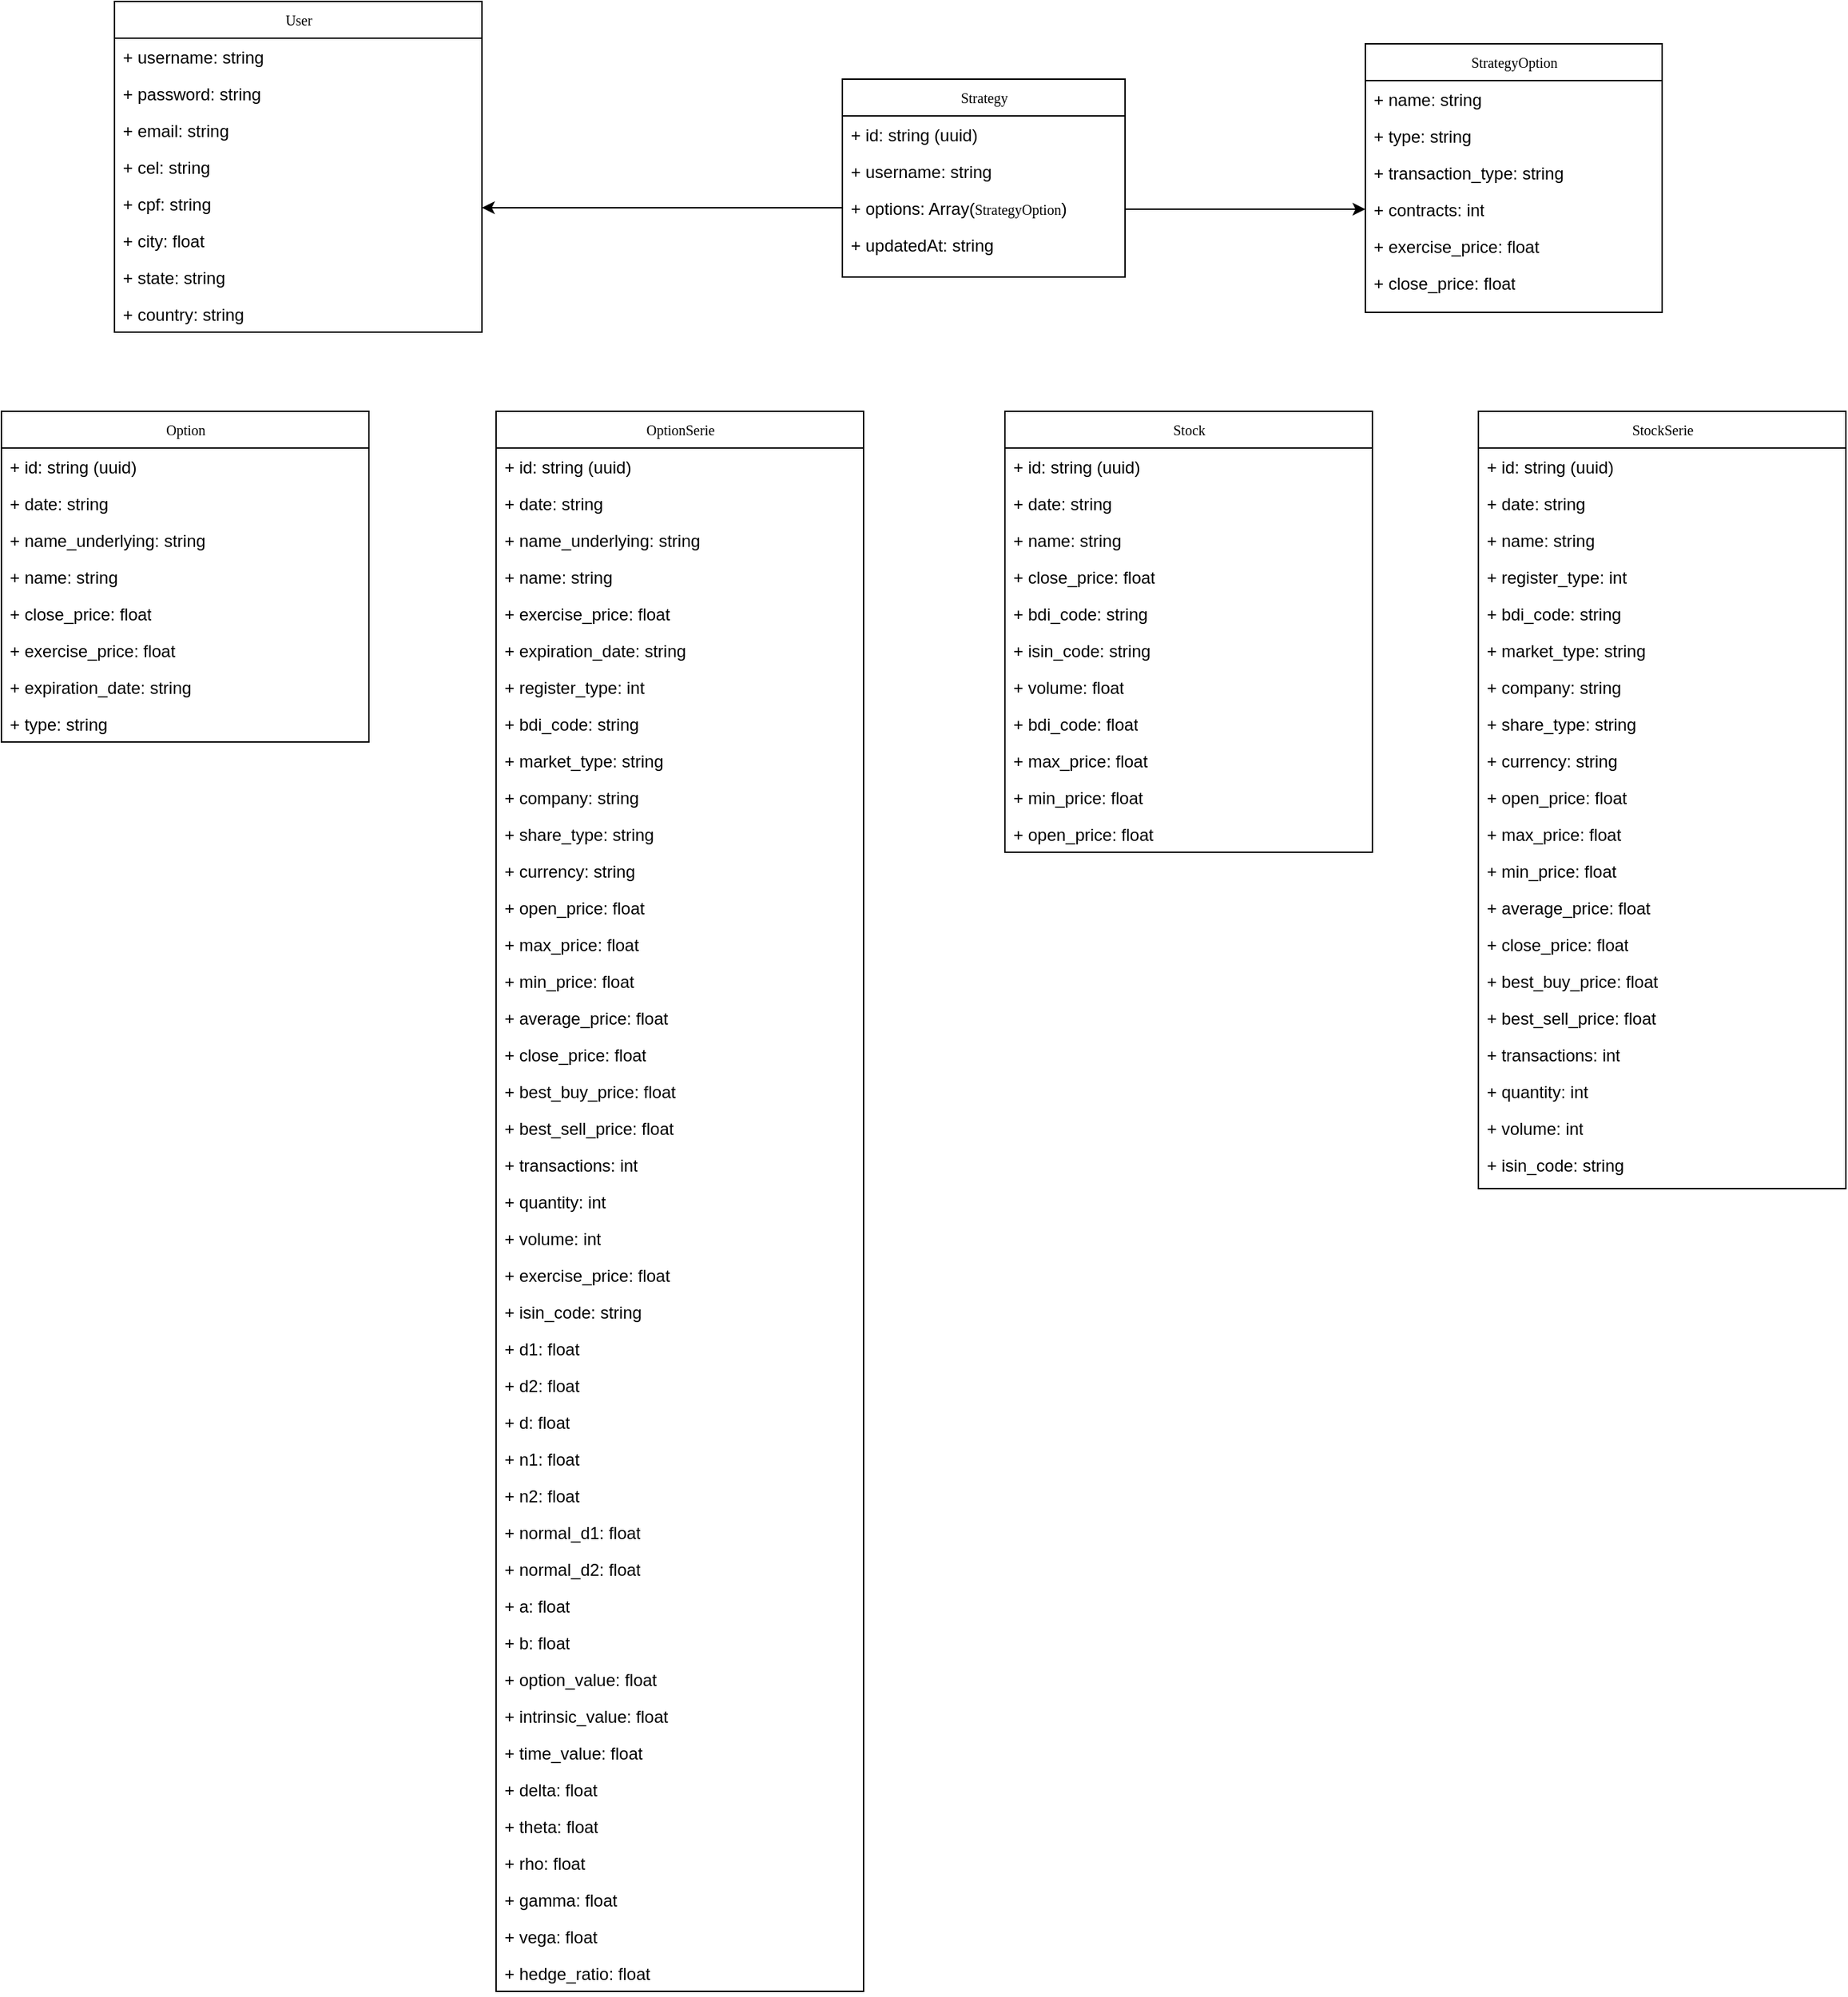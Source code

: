 <mxfile version="18.0.4" type="device"><diagram name="Page-1" id="c4acf3e9-155e-7222-9cf6-157b1a14988f"><mxGraphModel dx="2031" dy="1067" grid="1" gridSize="10" guides="1" tooltips="1" connect="1" arrows="1" fold="1" page="1" pageScale="1" pageWidth="850" pageHeight="1100" background="none" math="0" shadow="0"><root><mxCell id="0"/><mxCell id="1" parent="0"/><mxCell id="17acba5748e5396b-20" value="Strategy" style="swimlane;html=1;fontStyle=0;childLayout=stackLayout;horizontal=1;startSize=26;fillColor=none;horizontalStack=0;resizeParent=1;resizeLast=0;collapsible=1;marginBottom=0;swimlaneFillColor=#ffffff;rounded=0;shadow=0;comic=0;labelBackgroundColor=none;strokeWidth=1;fontFamily=Verdana;fontSize=10;align=center;" parent="1" vertex="1"><mxGeometry x="695" y="125" width="200" height="140" as="geometry"><mxRectangle x="230" y="90" width="80" height="26" as="alternateBounds"/></mxGeometry></mxCell><mxCell id="17acba5748e5396b-21" value="+ id: string (uuid)" style="text;html=1;strokeColor=none;fillColor=none;align=left;verticalAlign=top;spacingLeft=4;spacingRight=4;whiteSpace=wrap;overflow=hidden;rotatable=0;points=[[0,0.5],[1,0.5]];portConstraint=eastwest;" parent="17acba5748e5396b-20" vertex="1"><mxGeometry y="26" width="200" height="26" as="geometry"/></mxCell><mxCell id="17acba5748e5396b-24" value="+ username: string" style="text;html=1;strokeColor=none;fillColor=none;align=left;verticalAlign=top;spacingLeft=4;spacingRight=4;whiteSpace=wrap;overflow=hidden;rotatable=0;points=[[0,0.5],[1,0.5]];portConstraint=eastwest;" parent="17acba5748e5396b-20" vertex="1"><mxGeometry y="52" width="200" height="26" as="geometry"/></mxCell><mxCell id="17acba5748e5396b-26" value="+ options: Array(&lt;span style=&quot;font-family: Verdana; font-size: 10px; text-align: center;&quot;&gt;StrategyOption&lt;/span&gt;)" style="text;html=1;strokeColor=none;fillColor=none;align=left;verticalAlign=top;spacingLeft=4;spacingRight=4;whiteSpace=wrap;overflow=hidden;rotatable=0;points=[[0,0.5],[1,0.5]];portConstraint=eastwest;" parent="17acba5748e5396b-20" vertex="1"><mxGeometry y="78" width="200" height="26" as="geometry"/></mxCell><mxCell id="1hlvAKVAc-d6BArSgX2M-1" value="+ updatedAt: string" style="text;html=1;strokeColor=none;fillColor=none;align=left;verticalAlign=top;spacingLeft=4;spacingRight=4;whiteSpace=wrap;overflow=hidden;rotatable=0;points=[[0,0.5],[1,0.5]];portConstraint=eastwest;" vertex="1" parent="17acba5748e5396b-20"><mxGeometry y="104" width="200" height="26" as="geometry"/></mxCell><mxCell id="1hlvAKVAc-d6BArSgX2M-2" value="StrategyOption" style="swimlane;html=1;fontStyle=0;childLayout=stackLayout;horizontal=1;startSize=26;fillColor=none;horizontalStack=0;resizeParent=1;resizeLast=0;collapsible=1;marginBottom=0;swimlaneFillColor=#ffffff;rounded=0;shadow=0;comic=0;labelBackgroundColor=none;strokeWidth=1;fontFamily=Verdana;fontSize=10;align=center;" vertex="1" parent="1"><mxGeometry x="1065" y="100" width="210" height="190" as="geometry"><mxRectangle x="230" y="90" width="80" height="26" as="alternateBounds"/></mxGeometry></mxCell><mxCell id="1hlvAKVAc-d6BArSgX2M-3" value="+ name: string" style="text;html=1;strokeColor=none;fillColor=none;align=left;verticalAlign=top;spacingLeft=4;spacingRight=4;whiteSpace=wrap;overflow=hidden;rotatable=0;points=[[0,0.5],[1,0.5]];portConstraint=eastwest;" vertex="1" parent="1hlvAKVAc-d6BArSgX2M-2"><mxGeometry y="26" width="210" height="26" as="geometry"/></mxCell><mxCell id="1hlvAKVAc-d6BArSgX2M-4" value="+ type: string" style="text;html=1;strokeColor=none;fillColor=none;align=left;verticalAlign=top;spacingLeft=4;spacingRight=4;whiteSpace=wrap;overflow=hidden;rotatable=0;points=[[0,0.5],[1,0.5]];portConstraint=eastwest;" vertex="1" parent="1hlvAKVAc-d6BArSgX2M-2"><mxGeometry y="52" width="210" height="26" as="geometry"/></mxCell><mxCell id="1hlvAKVAc-d6BArSgX2M-5" value="+ transaction_type: string" style="text;html=1;strokeColor=none;fillColor=none;align=left;verticalAlign=top;spacingLeft=4;spacingRight=4;whiteSpace=wrap;overflow=hidden;rotatable=0;points=[[0,0.5],[1,0.5]];portConstraint=eastwest;" vertex="1" parent="1hlvAKVAc-d6BArSgX2M-2"><mxGeometry y="78" width="210" height="26" as="geometry"/></mxCell><mxCell id="1hlvAKVAc-d6BArSgX2M-6" value="+ contracts: int" style="text;html=1;strokeColor=none;fillColor=none;align=left;verticalAlign=top;spacingLeft=4;spacingRight=4;whiteSpace=wrap;overflow=hidden;rotatable=0;points=[[0,0.5],[1,0.5]];portConstraint=eastwest;" vertex="1" parent="1hlvAKVAc-d6BArSgX2M-2"><mxGeometry y="104" width="210" height="26" as="geometry"/></mxCell><mxCell id="1hlvAKVAc-d6BArSgX2M-9" value="+ exercise_price: float" style="text;html=1;strokeColor=none;fillColor=none;align=left;verticalAlign=top;spacingLeft=4;spacingRight=4;whiteSpace=wrap;overflow=hidden;rotatable=0;points=[[0,0.5],[1,0.5]];portConstraint=eastwest;" vertex="1" parent="1hlvAKVAc-d6BArSgX2M-2"><mxGeometry y="130" width="210" height="26" as="geometry"/></mxCell><mxCell id="1hlvAKVAc-d6BArSgX2M-10" value="+ close_price: float" style="text;html=1;strokeColor=none;fillColor=none;align=left;verticalAlign=top;spacingLeft=4;spacingRight=4;whiteSpace=wrap;overflow=hidden;rotatable=0;points=[[0,0.5],[1,0.5]];portConstraint=eastwest;" vertex="1" parent="1hlvAKVAc-d6BArSgX2M-2"><mxGeometry y="156" width="210" height="26" as="geometry"/></mxCell><mxCell id="1hlvAKVAc-d6BArSgX2M-12" style="edgeStyle=orthogonalEdgeStyle;rounded=0;orthogonalLoop=1;jettySize=auto;html=1;" edge="1" parent="1" source="17acba5748e5396b-26" target="1hlvAKVAc-d6BArSgX2M-6"><mxGeometry relative="1" as="geometry"><Array as="points"><mxPoint x="935" y="217"/><mxPoint x="935" y="217"/></Array></mxGeometry></mxCell><mxCell id="1hlvAKVAc-d6BArSgX2M-13" value="Option" style="swimlane;html=1;fontStyle=0;childLayout=stackLayout;horizontal=1;startSize=26;fillColor=none;horizontalStack=0;resizeParent=1;resizeLast=0;collapsible=1;marginBottom=0;swimlaneFillColor=#ffffff;rounded=0;shadow=0;comic=0;labelBackgroundColor=none;strokeWidth=1;fontFamily=Verdana;fontSize=10;align=center;" vertex="1" parent="1"><mxGeometry x="100" y="360" width="260" height="234" as="geometry"><mxRectangle x="230" y="90" width="80" height="26" as="alternateBounds"/></mxGeometry></mxCell><mxCell id="1hlvAKVAc-d6BArSgX2M-14" value="+ id: string (uuid)" style="text;html=1;strokeColor=none;fillColor=none;align=left;verticalAlign=top;spacingLeft=4;spacingRight=4;whiteSpace=wrap;overflow=hidden;rotatable=0;points=[[0,0.5],[1,0.5]];portConstraint=eastwest;" vertex="1" parent="1hlvAKVAc-d6BArSgX2M-13"><mxGeometry y="26" width="260" height="26" as="geometry"/></mxCell><mxCell id="1hlvAKVAc-d6BArSgX2M-15" value="+ date: string" style="text;html=1;strokeColor=none;fillColor=none;align=left;verticalAlign=top;spacingLeft=4;spacingRight=4;whiteSpace=wrap;overflow=hidden;rotatable=0;points=[[0,0.5],[1,0.5]];portConstraint=eastwest;" vertex="1" parent="1hlvAKVAc-d6BArSgX2M-13"><mxGeometry y="52" width="260" height="26" as="geometry"/></mxCell><mxCell id="1hlvAKVAc-d6BArSgX2M-16" value="+ name_underlying: string" style="text;html=1;strokeColor=none;fillColor=none;align=left;verticalAlign=top;spacingLeft=4;spacingRight=4;whiteSpace=wrap;overflow=hidden;rotatable=0;points=[[0,0.5],[1,0.5]];portConstraint=eastwest;" vertex="1" parent="1hlvAKVAc-d6BArSgX2M-13"><mxGeometry y="78" width="260" height="26" as="geometry"/></mxCell><mxCell id="1hlvAKVAc-d6BArSgX2M-17" value="+ name: string" style="text;html=1;strokeColor=none;fillColor=none;align=left;verticalAlign=top;spacingLeft=4;spacingRight=4;whiteSpace=wrap;overflow=hidden;rotatable=0;points=[[0,0.5],[1,0.5]];portConstraint=eastwest;" vertex="1" parent="1hlvAKVAc-d6BArSgX2M-13"><mxGeometry y="104" width="260" height="26" as="geometry"/></mxCell><mxCell id="1hlvAKVAc-d6BArSgX2M-23" value="+ close_price: float" style="text;html=1;strokeColor=none;fillColor=none;align=left;verticalAlign=top;spacingLeft=4;spacingRight=4;whiteSpace=wrap;overflow=hidden;rotatable=0;points=[[0,0.5],[1,0.5]];portConstraint=eastwest;" vertex="1" parent="1hlvAKVAc-d6BArSgX2M-13"><mxGeometry y="130" width="260" height="26" as="geometry"/></mxCell><mxCell id="1hlvAKVAc-d6BArSgX2M-24" value="+ exercise_price: float" style="text;html=1;strokeColor=none;fillColor=none;align=left;verticalAlign=top;spacingLeft=4;spacingRight=4;whiteSpace=wrap;overflow=hidden;rotatable=0;points=[[0,0.5],[1,0.5]];portConstraint=eastwest;" vertex="1" parent="1hlvAKVAc-d6BArSgX2M-13"><mxGeometry y="156" width="260" height="26" as="geometry"/></mxCell><mxCell id="1hlvAKVAc-d6BArSgX2M-25" value="+ expiration_date: string" style="text;html=1;strokeColor=none;fillColor=none;align=left;verticalAlign=top;spacingLeft=4;spacingRight=4;whiteSpace=wrap;overflow=hidden;rotatable=0;points=[[0,0.5],[1,0.5]];portConstraint=eastwest;" vertex="1" parent="1hlvAKVAc-d6BArSgX2M-13"><mxGeometry y="182" width="260" height="26" as="geometry"/></mxCell><mxCell id="1hlvAKVAc-d6BArSgX2M-26" value="+ type: string" style="text;html=1;strokeColor=none;fillColor=none;align=left;verticalAlign=top;spacingLeft=4;spacingRight=4;whiteSpace=wrap;overflow=hidden;rotatable=0;points=[[0,0.5],[1,0.5]];portConstraint=eastwest;" vertex="1" parent="1hlvAKVAc-d6BArSgX2M-13"><mxGeometry y="208" width="260" height="26" as="geometry"/></mxCell><mxCell id="1hlvAKVAc-d6BArSgX2M-27" value="OptionSerie" style="swimlane;html=1;fontStyle=0;childLayout=stackLayout;horizontal=1;startSize=26;fillColor=none;horizontalStack=0;resizeParent=1;resizeLast=0;collapsible=1;marginBottom=0;swimlaneFillColor=#ffffff;rounded=0;shadow=0;comic=0;labelBackgroundColor=none;strokeWidth=1;fontFamily=Verdana;fontSize=10;align=center;" vertex="1" parent="1"><mxGeometry x="450" y="360" width="260" height="1118" as="geometry"><mxRectangle x="230" y="90" width="80" height="26" as="alternateBounds"/></mxGeometry></mxCell><mxCell id="1hlvAKVAc-d6BArSgX2M-28" value="+ id: string (uuid)" style="text;html=1;strokeColor=none;fillColor=none;align=left;verticalAlign=top;spacingLeft=4;spacingRight=4;whiteSpace=wrap;overflow=hidden;rotatable=0;points=[[0,0.5],[1,0.5]];portConstraint=eastwest;" vertex="1" parent="1hlvAKVAc-d6BArSgX2M-27"><mxGeometry y="26" width="260" height="26" as="geometry"/></mxCell><mxCell id="1hlvAKVAc-d6BArSgX2M-29" value="+ date: string" style="text;html=1;strokeColor=none;fillColor=none;align=left;verticalAlign=top;spacingLeft=4;spacingRight=4;whiteSpace=wrap;overflow=hidden;rotatable=0;points=[[0,0.5],[1,0.5]];portConstraint=eastwest;" vertex="1" parent="1hlvAKVAc-d6BArSgX2M-27"><mxGeometry y="52" width="260" height="26" as="geometry"/></mxCell><mxCell id="1hlvAKVAc-d6BArSgX2M-30" value="+ name_underlying: string" style="text;html=1;strokeColor=none;fillColor=none;align=left;verticalAlign=top;spacingLeft=4;spacingRight=4;whiteSpace=wrap;overflow=hidden;rotatable=0;points=[[0,0.5],[1,0.5]];portConstraint=eastwest;" vertex="1" parent="1hlvAKVAc-d6BArSgX2M-27"><mxGeometry y="78" width="260" height="26" as="geometry"/></mxCell><mxCell id="1hlvAKVAc-d6BArSgX2M-31" value="+ name: string" style="text;html=1;strokeColor=none;fillColor=none;align=left;verticalAlign=top;spacingLeft=4;spacingRight=4;whiteSpace=wrap;overflow=hidden;rotatable=0;points=[[0,0.5],[1,0.5]];portConstraint=eastwest;" vertex="1" parent="1hlvAKVAc-d6BArSgX2M-27"><mxGeometry y="104" width="260" height="26" as="geometry"/></mxCell><mxCell id="1hlvAKVAc-d6BArSgX2M-33" value="+ exercise_price: float" style="text;html=1;strokeColor=none;fillColor=none;align=left;verticalAlign=top;spacingLeft=4;spacingRight=4;whiteSpace=wrap;overflow=hidden;rotatable=0;points=[[0,0.5],[1,0.5]];portConstraint=eastwest;" vertex="1" parent="1hlvAKVAc-d6BArSgX2M-27"><mxGeometry y="130" width="260" height="26" as="geometry"/></mxCell><mxCell id="1hlvAKVAc-d6BArSgX2M-34" value="+ expiration_date: string" style="text;html=1;strokeColor=none;fillColor=none;align=left;verticalAlign=top;spacingLeft=4;spacingRight=4;whiteSpace=wrap;overflow=hidden;rotatable=0;points=[[0,0.5],[1,0.5]];portConstraint=eastwest;" vertex="1" parent="1hlvAKVAc-d6BArSgX2M-27"><mxGeometry y="156" width="260" height="26" as="geometry"/></mxCell><mxCell id="1hlvAKVAc-d6BArSgX2M-35" value="+ register_type: int" style="text;html=1;strokeColor=none;fillColor=none;align=left;verticalAlign=top;spacingLeft=4;spacingRight=4;whiteSpace=wrap;overflow=hidden;rotatable=0;points=[[0,0.5],[1,0.5]];portConstraint=eastwest;" vertex="1" parent="1hlvAKVAc-d6BArSgX2M-27"><mxGeometry y="182" width="260" height="26" as="geometry"/></mxCell><mxCell id="1hlvAKVAc-d6BArSgX2M-36" value="+ bdi_code: string" style="text;html=1;strokeColor=none;fillColor=none;align=left;verticalAlign=top;spacingLeft=4;spacingRight=4;whiteSpace=wrap;overflow=hidden;rotatable=0;points=[[0,0.5],[1,0.5]];portConstraint=eastwest;" vertex="1" parent="1hlvAKVAc-d6BArSgX2M-27"><mxGeometry y="208" width="260" height="26" as="geometry"/></mxCell><mxCell id="1hlvAKVAc-d6BArSgX2M-38" value="+ market_type: string" style="text;html=1;strokeColor=none;fillColor=none;align=left;verticalAlign=top;spacingLeft=4;spacingRight=4;whiteSpace=wrap;overflow=hidden;rotatable=0;points=[[0,0.5],[1,0.5]];portConstraint=eastwest;" vertex="1" parent="1hlvAKVAc-d6BArSgX2M-27"><mxGeometry y="234" width="260" height="26" as="geometry"/></mxCell><mxCell id="1hlvAKVAc-d6BArSgX2M-39" value="+ company: string" style="text;html=1;strokeColor=none;fillColor=none;align=left;verticalAlign=top;spacingLeft=4;spacingRight=4;whiteSpace=wrap;overflow=hidden;rotatable=0;points=[[0,0.5],[1,0.5]];portConstraint=eastwest;" vertex="1" parent="1hlvAKVAc-d6BArSgX2M-27"><mxGeometry y="260" width="260" height="26" as="geometry"/></mxCell><mxCell id="1hlvAKVAc-d6BArSgX2M-40" value="+ share_type: string" style="text;html=1;strokeColor=none;fillColor=none;align=left;verticalAlign=top;spacingLeft=4;spacingRight=4;whiteSpace=wrap;overflow=hidden;rotatable=0;points=[[0,0.5],[1,0.5]];portConstraint=eastwest;" vertex="1" parent="1hlvAKVAc-d6BArSgX2M-27"><mxGeometry y="286" width="260" height="26" as="geometry"/></mxCell><mxCell id="1hlvAKVAc-d6BArSgX2M-37" value="+ currency: string" style="text;html=1;strokeColor=none;fillColor=none;align=left;verticalAlign=top;spacingLeft=4;spacingRight=4;whiteSpace=wrap;overflow=hidden;rotatable=0;points=[[0,0.5],[1,0.5]];portConstraint=eastwest;" vertex="1" parent="1hlvAKVAc-d6BArSgX2M-27"><mxGeometry y="312" width="260" height="26" as="geometry"/></mxCell><mxCell id="1hlvAKVAc-d6BArSgX2M-44" value="+ open_price: float" style="text;html=1;strokeColor=none;fillColor=none;align=left;verticalAlign=top;spacingLeft=4;spacingRight=4;whiteSpace=wrap;overflow=hidden;rotatable=0;points=[[0,0.5],[1,0.5]];portConstraint=eastwest;" vertex="1" parent="1hlvAKVAc-d6BArSgX2M-27"><mxGeometry y="338" width="260" height="26" as="geometry"/></mxCell><mxCell id="1hlvAKVAc-d6BArSgX2M-45" value="+ max_price: float" style="text;html=1;strokeColor=none;fillColor=none;align=left;verticalAlign=top;spacingLeft=4;spacingRight=4;whiteSpace=wrap;overflow=hidden;rotatable=0;points=[[0,0.5],[1,0.5]];portConstraint=eastwest;" vertex="1" parent="1hlvAKVAc-d6BArSgX2M-27"><mxGeometry y="364" width="260" height="26" as="geometry"/></mxCell><mxCell id="1hlvAKVAc-d6BArSgX2M-46" value="+ min_price: float" style="text;html=1;strokeColor=none;fillColor=none;align=left;verticalAlign=top;spacingLeft=4;spacingRight=4;whiteSpace=wrap;overflow=hidden;rotatable=0;points=[[0,0.5],[1,0.5]];portConstraint=eastwest;" vertex="1" parent="1hlvAKVAc-d6BArSgX2M-27"><mxGeometry y="390" width="260" height="26" as="geometry"/></mxCell><mxCell id="1hlvAKVAc-d6BArSgX2M-47" value="+ average_price: float" style="text;html=1;strokeColor=none;fillColor=none;align=left;verticalAlign=top;spacingLeft=4;spacingRight=4;whiteSpace=wrap;overflow=hidden;rotatable=0;points=[[0,0.5],[1,0.5]];portConstraint=eastwest;" vertex="1" parent="1hlvAKVAc-d6BArSgX2M-27"><mxGeometry y="416" width="260" height="26" as="geometry"/></mxCell><mxCell id="1hlvAKVAc-d6BArSgX2M-48" value="+ close_price: float" style="text;html=1;strokeColor=none;fillColor=none;align=left;verticalAlign=top;spacingLeft=4;spacingRight=4;whiteSpace=wrap;overflow=hidden;rotatable=0;points=[[0,0.5],[1,0.5]];portConstraint=eastwest;" vertex="1" parent="1hlvAKVAc-d6BArSgX2M-27"><mxGeometry y="442" width="260" height="26" as="geometry"/></mxCell><mxCell id="1hlvAKVAc-d6BArSgX2M-49" value="+ best_buy_price: float" style="text;html=1;strokeColor=none;fillColor=none;align=left;verticalAlign=top;spacingLeft=4;spacingRight=4;whiteSpace=wrap;overflow=hidden;rotatable=0;points=[[0,0.5],[1,0.5]];portConstraint=eastwest;" vertex="1" parent="1hlvAKVAc-d6BArSgX2M-27"><mxGeometry y="468" width="260" height="26" as="geometry"/></mxCell><mxCell id="1hlvAKVAc-d6BArSgX2M-50" value="+ best_sell_price: float" style="text;html=1;strokeColor=none;fillColor=none;align=left;verticalAlign=top;spacingLeft=4;spacingRight=4;whiteSpace=wrap;overflow=hidden;rotatable=0;points=[[0,0.5],[1,0.5]];portConstraint=eastwest;" vertex="1" parent="1hlvAKVAc-d6BArSgX2M-27"><mxGeometry y="494" width="260" height="26" as="geometry"/></mxCell><mxCell id="1hlvAKVAc-d6BArSgX2M-51" value="+ transactions: int" style="text;html=1;strokeColor=none;fillColor=none;align=left;verticalAlign=top;spacingLeft=4;spacingRight=4;whiteSpace=wrap;overflow=hidden;rotatable=0;points=[[0,0.5],[1,0.5]];portConstraint=eastwest;" vertex="1" parent="1hlvAKVAc-d6BArSgX2M-27"><mxGeometry y="520" width="260" height="26" as="geometry"/></mxCell><mxCell id="1hlvAKVAc-d6BArSgX2M-52" value="+ quantity: int" style="text;html=1;strokeColor=none;fillColor=none;align=left;verticalAlign=top;spacingLeft=4;spacingRight=4;whiteSpace=wrap;overflow=hidden;rotatable=0;points=[[0,0.5],[1,0.5]];portConstraint=eastwest;" vertex="1" parent="1hlvAKVAc-d6BArSgX2M-27"><mxGeometry y="546" width="260" height="26" as="geometry"/></mxCell><mxCell id="1hlvAKVAc-d6BArSgX2M-53" value="+ volume: int" style="text;html=1;strokeColor=none;fillColor=none;align=left;verticalAlign=top;spacingLeft=4;spacingRight=4;whiteSpace=wrap;overflow=hidden;rotatable=0;points=[[0,0.5],[1,0.5]];portConstraint=eastwest;" vertex="1" parent="1hlvAKVAc-d6BArSgX2M-27"><mxGeometry y="572" width="260" height="26" as="geometry"/></mxCell><mxCell id="1hlvAKVAc-d6BArSgX2M-42" value="+ exercise_price: float" style="text;html=1;strokeColor=none;fillColor=none;align=left;verticalAlign=top;spacingLeft=4;spacingRight=4;whiteSpace=wrap;overflow=hidden;rotatable=0;points=[[0,0.5],[1,0.5]];portConstraint=eastwest;" vertex="1" parent="1hlvAKVAc-d6BArSgX2M-27"><mxGeometry y="598" width="260" height="26" as="geometry"/></mxCell><mxCell id="1hlvAKVAc-d6BArSgX2M-43" value="+ isin_code: string" style="text;html=1;strokeColor=none;fillColor=none;align=left;verticalAlign=top;spacingLeft=4;spacingRight=4;whiteSpace=wrap;overflow=hidden;rotatable=0;points=[[0,0.5],[1,0.5]];portConstraint=eastwest;" vertex="1" parent="1hlvAKVAc-d6BArSgX2M-27"><mxGeometry y="624" width="260" height="26" as="geometry"/></mxCell><mxCell id="1hlvAKVAc-d6BArSgX2M-55" value="+ d1: float" style="text;html=1;strokeColor=none;fillColor=none;align=left;verticalAlign=top;spacingLeft=4;spacingRight=4;whiteSpace=wrap;overflow=hidden;rotatable=0;points=[[0,0.5],[1,0.5]];portConstraint=eastwest;" vertex="1" parent="1hlvAKVAc-d6BArSgX2M-27"><mxGeometry y="650" width="260" height="26" as="geometry"/></mxCell><mxCell id="1hlvAKVAc-d6BArSgX2M-56" value="+ d2: float" style="text;html=1;strokeColor=none;fillColor=none;align=left;verticalAlign=top;spacingLeft=4;spacingRight=4;whiteSpace=wrap;overflow=hidden;rotatable=0;points=[[0,0.5],[1,0.5]];portConstraint=eastwest;" vertex="1" parent="1hlvAKVAc-d6BArSgX2M-27"><mxGeometry y="676" width="260" height="26" as="geometry"/></mxCell><mxCell id="1hlvAKVAc-d6BArSgX2M-58" value="+ d: float" style="text;html=1;strokeColor=none;fillColor=none;align=left;verticalAlign=top;spacingLeft=4;spacingRight=4;whiteSpace=wrap;overflow=hidden;rotatable=0;points=[[0,0.5],[1,0.5]];portConstraint=eastwest;" vertex="1" parent="1hlvAKVAc-d6BArSgX2M-27"><mxGeometry y="702" width="260" height="26" as="geometry"/></mxCell><mxCell id="1hlvAKVAc-d6BArSgX2M-57" value="+ n1: float" style="text;html=1;strokeColor=none;fillColor=none;align=left;verticalAlign=top;spacingLeft=4;spacingRight=4;whiteSpace=wrap;overflow=hidden;rotatable=0;points=[[0,0.5],[1,0.5]];portConstraint=eastwest;" vertex="1" parent="1hlvAKVAc-d6BArSgX2M-27"><mxGeometry y="728" width="260" height="26" as="geometry"/></mxCell><mxCell id="1hlvAKVAc-d6BArSgX2M-59" value="+ n2: float" style="text;html=1;strokeColor=none;fillColor=none;align=left;verticalAlign=top;spacingLeft=4;spacingRight=4;whiteSpace=wrap;overflow=hidden;rotatable=0;points=[[0,0.5],[1,0.5]];portConstraint=eastwest;" vertex="1" parent="1hlvAKVAc-d6BArSgX2M-27"><mxGeometry y="754" width="260" height="26" as="geometry"/></mxCell><mxCell id="1hlvAKVAc-d6BArSgX2M-60" value="+ normal_d1: float" style="text;html=1;strokeColor=none;fillColor=none;align=left;verticalAlign=top;spacingLeft=4;spacingRight=4;whiteSpace=wrap;overflow=hidden;rotatable=0;points=[[0,0.5],[1,0.5]];portConstraint=eastwest;" vertex="1" parent="1hlvAKVAc-d6BArSgX2M-27"><mxGeometry y="780" width="260" height="26" as="geometry"/></mxCell><mxCell id="1hlvAKVAc-d6BArSgX2M-61" value="+ normal_d2: float" style="text;html=1;strokeColor=none;fillColor=none;align=left;verticalAlign=top;spacingLeft=4;spacingRight=4;whiteSpace=wrap;overflow=hidden;rotatable=0;points=[[0,0.5],[1,0.5]];portConstraint=eastwest;" vertex="1" parent="1hlvAKVAc-d6BArSgX2M-27"><mxGeometry y="806" width="260" height="26" as="geometry"/></mxCell><mxCell id="1hlvAKVAc-d6BArSgX2M-62" value="+ a: float" style="text;html=1;strokeColor=none;fillColor=none;align=left;verticalAlign=top;spacingLeft=4;spacingRight=4;whiteSpace=wrap;overflow=hidden;rotatable=0;points=[[0,0.5],[1,0.5]];portConstraint=eastwest;" vertex="1" parent="1hlvAKVAc-d6BArSgX2M-27"><mxGeometry y="832" width="260" height="26" as="geometry"/></mxCell><mxCell id="1hlvAKVAc-d6BArSgX2M-65" value="+ b: float" style="text;html=1;strokeColor=none;fillColor=none;align=left;verticalAlign=top;spacingLeft=4;spacingRight=4;whiteSpace=wrap;overflow=hidden;rotatable=0;points=[[0,0.5],[1,0.5]];portConstraint=eastwest;" vertex="1" parent="1hlvAKVAc-d6BArSgX2M-27"><mxGeometry y="858" width="260" height="26" as="geometry"/></mxCell><mxCell id="1hlvAKVAc-d6BArSgX2M-66" value="+ option_value: float" style="text;html=1;strokeColor=none;fillColor=none;align=left;verticalAlign=top;spacingLeft=4;spacingRight=4;whiteSpace=wrap;overflow=hidden;rotatable=0;points=[[0,0.5],[1,0.5]];portConstraint=eastwest;" vertex="1" parent="1hlvAKVAc-d6BArSgX2M-27"><mxGeometry y="884" width="260" height="26" as="geometry"/></mxCell><mxCell id="1hlvAKVAc-d6BArSgX2M-67" value="+ intrinsic_value: float" style="text;html=1;strokeColor=none;fillColor=none;align=left;verticalAlign=top;spacingLeft=4;spacingRight=4;whiteSpace=wrap;overflow=hidden;rotatable=0;points=[[0,0.5],[1,0.5]];portConstraint=eastwest;" vertex="1" parent="1hlvAKVAc-d6BArSgX2M-27"><mxGeometry y="910" width="260" height="26" as="geometry"/></mxCell><mxCell id="1hlvAKVAc-d6BArSgX2M-68" value="+ time_value: float" style="text;html=1;strokeColor=none;fillColor=none;align=left;verticalAlign=top;spacingLeft=4;spacingRight=4;whiteSpace=wrap;overflow=hidden;rotatable=0;points=[[0,0.5],[1,0.5]];portConstraint=eastwest;" vertex="1" parent="1hlvAKVAc-d6BArSgX2M-27"><mxGeometry y="936" width="260" height="26" as="geometry"/></mxCell><mxCell id="1hlvAKVAc-d6BArSgX2M-70" value="+ delta: float" style="text;html=1;strokeColor=none;fillColor=none;align=left;verticalAlign=top;spacingLeft=4;spacingRight=4;whiteSpace=wrap;overflow=hidden;rotatable=0;points=[[0,0.5],[1,0.5]];portConstraint=eastwest;" vertex="1" parent="1hlvAKVAc-d6BArSgX2M-27"><mxGeometry y="962" width="260" height="26" as="geometry"/></mxCell><mxCell id="1hlvAKVAc-d6BArSgX2M-73" value="+ theta: float" style="text;html=1;strokeColor=none;fillColor=none;align=left;verticalAlign=top;spacingLeft=4;spacingRight=4;whiteSpace=wrap;overflow=hidden;rotatable=0;points=[[0,0.5],[1,0.5]];portConstraint=eastwest;" vertex="1" parent="1hlvAKVAc-d6BArSgX2M-27"><mxGeometry y="988" width="260" height="26" as="geometry"/></mxCell><mxCell id="1hlvAKVAc-d6BArSgX2M-72" value="+ rho: float" style="text;html=1;strokeColor=none;fillColor=none;align=left;verticalAlign=top;spacingLeft=4;spacingRight=4;whiteSpace=wrap;overflow=hidden;rotatable=0;points=[[0,0.5],[1,0.5]];portConstraint=eastwest;" vertex="1" parent="1hlvAKVAc-d6BArSgX2M-27"><mxGeometry y="1014" width="260" height="26" as="geometry"/></mxCell><mxCell id="1hlvAKVAc-d6BArSgX2M-71" value="+ gamma: float" style="text;html=1;strokeColor=none;fillColor=none;align=left;verticalAlign=top;spacingLeft=4;spacingRight=4;whiteSpace=wrap;overflow=hidden;rotatable=0;points=[[0,0.5],[1,0.5]];portConstraint=eastwest;" vertex="1" parent="1hlvAKVAc-d6BArSgX2M-27"><mxGeometry y="1040" width="260" height="26" as="geometry"/></mxCell><mxCell id="1hlvAKVAc-d6BArSgX2M-69" value="+ vega: float" style="text;html=1;strokeColor=none;fillColor=none;align=left;verticalAlign=top;spacingLeft=4;spacingRight=4;whiteSpace=wrap;overflow=hidden;rotatable=0;points=[[0,0.5],[1,0.5]];portConstraint=eastwest;" vertex="1" parent="1hlvAKVAc-d6BArSgX2M-27"><mxGeometry y="1066" width="260" height="26" as="geometry"/></mxCell><mxCell id="1hlvAKVAc-d6BArSgX2M-64" value="+ hedge_ratio: float" style="text;html=1;strokeColor=none;fillColor=none;align=left;verticalAlign=top;spacingLeft=4;spacingRight=4;whiteSpace=wrap;overflow=hidden;rotatable=0;points=[[0,0.5],[1,0.5]];portConstraint=eastwest;" vertex="1" parent="1hlvAKVAc-d6BArSgX2M-27"><mxGeometry y="1092" width="260" height="26" as="geometry"/></mxCell><mxCell id="1hlvAKVAc-d6BArSgX2M-74" value="Stock" style="swimlane;html=1;fontStyle=0;childLayout=stackLayout;horizontal=1;startSize=26;fillColor=none;horizontalStack=0;resizeParent=1;resizeLast=0;collapsible=1;marginBottom=0;swimlaneFillColor=#ffffff;rounded=0;shadow=0;comic=0;labelBackgroundColor=none;strokeWidth=1;fontFamily=Verdana;fontSize=10;align=center;" vertex="1" parent="1"><mxGeometry x="810" y="360" width="260" height="312" as="geometry"><mxRectangle x="230" y="90" width="80" height="26" as="alternateBounds"/></mxGeometry></mxCell><mxCell id="1hlvAKVAc-d6BArSgX2M-75" value="+ id: string (uuid)" style="text;html=1;strokeColor=none;fillColor=none;align=left;verticalAlign=top;spacingLeft=4;spacingRight=4;whiteSpace=wrap;overflow=hidden;rotatable=0;points=[[0,0.5],[1,0.5]];portConstraint=eastwest;" vertex="1" parent="1hlvAKVAc-d6BArSgX2M-74"><mxGeometry y="26" width="260" height="26" as="geometry"/></mxCell><mxCell id="1hlvAKVAc-d6BArSgX2M-76" value="+ date: string" style="text;html=1;strokeColor=none;fillColor=none;align=left;verticalAlign=top;spacingLeft=4;spacingRight=4;whiteSpace=wrap;overflow=hidden;rotatable=0;points=[[0,0.5],[1,0.5]];portConstraint=eastwest;" vertex="1" parent="1hlvAKVAc-d6BArSgX2M-74"><mxGeometry y="52" width="260" height="26" as="geometry"/></mxCell><mxCell id="1hlvAKVAc-d6BArSgX2M-78" value="+ name: string" style="text;html=1;strokeColor=none;fillColor=none;align=left;verticalAlign=top;spacingLeft=4;spacingRight=4;whiteSpace=wrap;overflow=hidden;rotatable=0;points=[[0,0.5],[1,0.5]];portConstraint=eastwest;" vertex="1" parent="1hlvAKVAc-d6BArSgX2M-74"><mxGeometry y="78" width="260" height="26" as="geometry"/></mxCell><mxCell id="1hlvAKVAc-d6BArSgX2M-79" value="+ close_price: float" style="text;html=1;strokeColor=none;fillColor=none;align=left;verticalAlign=top;spacingLeft=4;spacingRight=4;whiteSpace=wrap;overflow=hidden;rotatable=0;points=[[0,0.5],[1,0.5]];portConstraint=eastwest;" vertex="1" parent="1hlvAKVAc-d6BArSgX2M-74"><mxGeometry y="104" width="260" height="26" as="geometry"/></mxCell><mxCell id="1hlvAKVAc-d6BArSgX2M-82" value="+ bdi_code: string" style="text;html=1;strokeColor=none;fillColor=none;align=left;verticalAlign=top;spacingLeft=4;spacingRight=4;whiteSpace=wrap;overflow=hidden;rotatable=0;points=[[0,0.5],[1,0.5]];portConstraint=eastwest;" vertex="1" parent="1hlvAKVAc-d6BArSgX2M-74"><mxGeometry y="130" width="260" height="26" as="geometry"/></mxCell><mxCell id="1hlvAKVAc-d6BArSgX2M-83" value="+ isin_code: string" style="text;html=1;strokeColor=none;fillColor=none;align=left;verticalAlign=top;spacingLeft=4;spacingRight=4;whiteSpace=wrap;overflow=hidden;rotatable=0;points=[[0,0.5],[1,0.5]];portConstraint=eastwest;" vertex="1" parent="1hlvAKVAc-d6BArSgX2M-74"><mxGeometry y="156" width="260" height="26" as="geometry"/></mxCell><mxCell id="1hlvAKVAc-d6BArSgX2M-84" value="+ volume: float" style="text;html=1;strokeColor=none;fillColor=none;align=left;verticalAlign=top;spacingLeft=4;spacingRight=4;whiteSpace=wrap;overflow=hidden;rotatable=0;points=[[0,0.5],[1,0.5]];portConstraint=eastwest;" vertex="1" parent="1hlvAKVAc-d6BArSgX2M-74"><mxGeometry y="182" width="260" height="26" as="geometry"/></mxCell><mxCell id="1hlvAKVAc-d6BArSgX2M-85" value="+ bdi_code: float" style="text;html=1;strokeColor=none;fillColor=none;align=left;verticalAlign=top;spacingLeft=4;spacingRight=4;whiteSpace=wrap;overflow=hidden;rotatable=0;points=[[0,0.5],[1,0.5]];portConstraint=eastwest;" vertex="1" parent="1hlvAKVAc-d6BArSgX2M-74"><mxGeometry y="208" width="260" height="26" as="geometry"/></mxCell><mxCell id="1hlvAKVAc-d6BArSgX2M-86" value="+ max_price: float" style="text;html=1;strokeColor=none;fillColor=none;align=left;verticalAlign=top;spacingLeft=4;spacingRight=4;whiteSpace=wrap;overflow=hidden;rotatable=0;points=[[0,0.5],[1,0.5]];portConstraint=eastwest;" vertex="1" parent="1hlvAKVAc-d6BArSgX2M-74"><mxGeometry y="234" width="260" height="26" as="geometry"/></mxCell><mxCell id="1hlvAKVAc-d6BArSgX2M-88" value="+ min_price: float" style="text;html=1;strokeColor=none;fillColor=none;align=left;verticalAlign=top;spacingLeft=4;spacingRight=4;whiteSpace=wrap;overflow=hidden;rotatable=0;points=[[0,0.5],[1,0.5]];portConstraint=eastwest;" vertex="1" parent="1hlvAKVAc-d6BArSgX2M-74"><mxGeometry y="260" width="260" height="26" as="geometry"/></mxCell><mxCell id="1hlvAKVAc-d6BArSgX2M-87" value="+ open_price: float" style="text;html=1;strokeColor=none;fillColor=none;align=left;verticalAlign=top;spacingLeft=4;spacingRight=4;whiteSpace=wrap;overflow=hidden;rotatable=0;points=[[0,0.5],[1,0.5]];portConstraint=eastwest;" vertex="1" parent="1hlvAKVAc-d6BArSgX2M-74"><mxGeometry y="286" width="260" height="26" as="geometry"/></mxCell><mxCell id="1hlvAKVAc-d6BArSgX2M-89" value="StockSerie" style="swimlane;html=1;fontStyle=0;childLayout=stackLayout;horizontal=1;startSize=26;fillColor=none;horizontalStack=0;resizeParent=1;resizeLast=0;collapsible=1;marginBottom=0;swimlaneFillColor=#ffffff;rounded=0;shadow=0;comic=0;labelBackgroundColor=none;strokeWidth=1;fontFamily=Verdana;fontSize=10;align=center;" vertex="1" parent="1"><mxGeometry x="1145" y="360" width="260" height="550" as="geometry"><mxRectangle x="230" y="90" width="80" height="26" as="alternateBounds"/></mxGeometry></mxCell><mxCell id="1hlvAKVAc-d6BArSgX2M-90" value="+ id: string (uuid)" style="text;html=1;strokeColor=none;fillColor=none;align=left;verticalAlign=top;spacingLeft=4;spacingRight=4;whiteSpace=wrap;overflow=hidden;rotatable=0;points=[[0,0.5],[1,0.5]];portConstraint=eastwest;" vertex="1" parent="1hlvAKVAc-d6BArSgX2M-89"><mxGeometry y="26" width="260" height="26" as="geometry"/></mxCell><mxCell id="1hlvAKVAc-d6BArSgX2M-91" value="+ date: string" style="text;html=1;strokeColor=none;fillColor=none;align=left;verticalAlign=top;spacingLeft=4;spacingRight=4;whiteSpace=wrap;overflow=hidden;rotatable=0;points=[[0,0.5],[1,0.5]];portConstraint=eastwest;" vertex="1" parent="1hlvAKVAc-d6BArSgX2M-89"><mxGeometry y="52" width="260" height="26" as="geometry"/></mxCell><mxCell id="1hlvAKVAc-d6BArSgX2M-93" value="+ name: string" style="text;html=1;strokeColor=none;fillColor=none;align=left;verticalAlign=top;spacingLeft=4;spacingRight=4;whiteSpace=wrap;overflow=hidden;rotatable=0;points=[[0,0.5],[1,0.5]];portConstraint=eastwest;" vertex="1" parent="1hlvAKVAc-d6BArSgX2M-89"><mxGeometry y="78" width="260" height="26" as="geometry"/></mxCell><mxCell id="1hlvAKVAc-d6BArSgX2M-96" value="+ register_type: int" style="text;html=1;strokeColor=none;fillColor=none;align=left;verticalAlign=top;spacingLeft=4;spacingRight=4;whiteSpace=wrap;overflow=hidden;rotatable=0;points=[[0,0.5],[1,0.5]];portConstraint=eastwest;" vertex="1" parent="1hlvAKVAc-d6BArSgX2M-89"><mxGeometry y="104" width="260" height="26" as="geometry"/></mxCell><mxCell id="1hlvAKVAc-d6BArSgX2M-97" value="+ bdi_code: string" style="text;html=1;strokeColor=none;fillColor=none;align=left;verticalAlign=top;spacingLeft=4;spacingRight=4;whiteSpace=wrap;overflow=hidden;rotatable=0;points=[[0,0.5],[1,0.5]];portConstraint=eastwest;" vertex="1" parent="1hlvAKVAc-d6BArSgX2M-89"><mxGeometry y="130" width="260" height="26" as="geometry"/></mxCell><mxCell id="1hlvAKVAc-d6BArSgX2M-98" value="+ market_type: string" style="text;html=1;strokeColor=none;fillColor=none;align=left;verticalAlign=top;spacingLeft=4;spacingRight=4;whiteSpace=wrap;overflow=hidden;rotatable=0;points=[[0,0.5],[1,0.5]];portConstraint=eastwest;" vertex="1" parent="1hlvAKVAc-d6BArSgX2M-89"><mxGeometry y="156" width="260" height="26" as="geometry"/></mxCell><mxCell id="1hlvAKVAc-d6BArSgX2M-99" value="+ company: string" style="text;html=1;strokeColor=none;fillColor=none;align=left;verticalAlign=top;spacingLeft=4;spacingRight=4;whiteSpace=wrap;overflow=hidden;rotatable=0;points=[[0,0.5],[1,0.5]];portConstraint=eastwest;" vertex="1" parent="1hlvAKVAc-d6BArSgX2M-89"><mxGeometry y="182" width="260" height="26" as="geometry"/></mxCell><mxCell id="1hlvAKVAc-d6BArSgX2M-100" value="+ share_type: string" style="text;html=1;strokeColor=none;fillColor=none;align=left;verticalAlign=top;spacingLeft=4;spacingRight=4;whiteSpace=wrap;overflow=hidden;rotatable=0;points=[[0,0.5],[1,0.5]];portConstraint=eastwest;" vertex="1" parent="1hlvAKVAc-d6BArSgX2M-89"><mxGeometry y="208" width="260" height="26" as="geometry"/></mxCell><mxCell id="1hlvAKVAc-d6BArSgX2M-101" value="+ currency: string" style="text;html=1;strokeColor=none;fillColor=none;align=left;verticalAlign=top;spacingLeft=4;spacingRight=4;whiteSpace=wrap;overflow=hidden;rotatable=0;points=[[0,0.5],[1,0.5]];portConstraint=eastwest;" vertex="1" parent="1hlvAKVAc-d6BArSgX2M-89"><mxGeometry y="234" width="260" height="26" as="geometry"/></mxCell><mxCell id="1hlvAKVAc-d6BArSgX2M-102" value="+ open_price: float" style="text;html=1;strokeColor=none;fillColor=none;align=left;verticalAlign=top;spacingLeft=4;spacingRight=4;whiteSpace=wrap;overflow=hidden;rotatable=0;points=[[0,0.5],[1,0.5]];portConstraint=eastwest;" vertex="1" parent="1hlvAKVAc-d6BArSgX2M-89"><mxGeometry y="260" width="260" height="26" as="geometry"/></mxCell><mxCell id="1hlvAKVAc-d6BArSgX2M-103" value="+ max_price: float" style="text;html=1;strokeColor=none;fillColor=none;align=left;verticalAlign=top;spacingLeft=4;spacingRight=4;whiteSpace=wrap;overflow=hidden;rotatable=0;points=[[0,0.5],[1,0.5]];portConstraint=eastwest;" vertex="1" parent="1hlvAKVAc-d6BArSgX2M-89"><mxGeometry y="286" width="260" height="26" as="geometry"/></mxCell><mxCell id="1hlvAKVAc-d6BArSgX2M-104" value="+ min_price: float" style="text;html=1;strokeColor=none;fillColor=none;align=left;verticalAlign=top;spacingLeft=4;spacingRight=4;whiteSpace=wrap;overflow=hidden;rotatable=0;points=[[0,0.5],[1,0.5]];portConstraint=eastwest;" vertex="1" parent="1hlvAKVAc-d6BArSgX2M-89"><mxGeometry y="312" width="260" height="26" as="geometry"/></mxCell><mxCell id="1hlvAKVAc-d6BArSgX2M-105" value="+ average_price: float" style="text;html=1;strokeColor=none;fillColor=none;align=left;verticalAlign=top;spacingLeft=4;spacingRight=4;whiteSpace=wrap;overflow=hidden;rotatable=0;points=[[0,0.5],[1,0.5]];portConstraint=eastwest;" vertex="1" parent="1hlvAKVAc-d6BArSgX2M-89"><mxGeometry y="338" width="260" height="26" as="geometry"/></mxCell><mxCell id="1hlvAKVAc-d6BArSgX2M-106" value="+ close_price: float" style="text;html=1;strokeColor=none;fillColor=none;align=left;verticalAlign=top;spacingLeft=4;spacingRight=4;whiteSpace=wrap;overflow=hidden;rotatable=0;points=[[0,0.5],[1,0.5]];portConstraint=eastwest;" vertex="1" parent="1hlvAKVAc-d6BArSgX2M-89"><mxGeometry y="364" width="260" height="26" as="geometry"/></mxCell><mxCell id="1hlvAKVAc-d6BArSgX2M-107" value="+ best_buy_price: float" style="text;html=1;strokeColor=none;fillColor=none;align=left;verticalAlign=top;spacingLeft=4;spacingRight=4;whiteSpace=wrap;overflow=hidden;rotatable=0;points=[[0,0.5],[1,0.5]];portConstraint=eastwest;" vertex="1" parent="1hlvAKVAc-d6BArSgX2M-89"><mxGeometry y="390" width="260" height="26" as="geometry"/></mxCell><mxCell id="1hlvAKVAc-d6BArSgX2M-108" value="+ best_sell_price: float" style="text;html=1;strokeColor=none;fillColor=none;align=left;verticalAlign=top;spacingLeft=4;spacingRight=4;whiteSpace=wrap;overflow=hidden;rotatable=0;points=[[0,0.5],[1,0.5]];portConstraint=eastwest;" vertex="1" parent="1hlvAKVAc-d6BArSgX2M-89"><mxGeometry y="416" width="260" height="26" as="geometry"/></mxCell><mxCell id="1hlvAKVAc-d6BArSgX2M-109" value="+ transactions: int" style="text;html=1;strokeColor=none;fillColor=none;align=left;verticalAlign=top;spacingLeft=4;spacingRight=4;whiteSpace=wrap;overflow=hidden;rotatable=0;points=[[0,0.5],[1,0.5]];portConstraint=eastwest;" vertex="1" parent="1hlvAKVAc-d6BArSgX2M-89"><mxGeometry y="442" width="260" height="26" as="geometry"/></mxCell><mxCell id="1hlvAKVAc-d6BArSgX2M-110" value="+ quantity: int" style="text;html=1;strokeColor=none;fillColor=none;align=left;verticalAlign=top;spacingLeft=4;spacingRight=4;whiteSpace=wrap;overflow=hidden;rotatable=0;points=[[0,0.5],[1,0.5]];portConstraint=eastwest;" vertex="1" parent="1hlvAKVAc-d6BArSgX2M-89"><mxGeometry y="468" width="260" height="26" as="geometry"/></mxCell><mxCell id="1hlvAKVAc-d6BArSgX2M-111" value="+ volume: int" style="text;html=1;strokeColor=none;fillColor=none;align=left;verticalAlign=top;spacingLeft=4;spacingRight=4;whiteSpace=wrap;overflow=hidden;rotatable=0;points=[[0,0.5],[1,0.5]];portConstraint=eastwest;" vertex="1" parent="1hlvAKVAc-d6BArSgX2M-89"><mxGeometry y="494" width="260" height="26" as="geometry"/></mxCell><mxCell id="1hlvAKVAc-d6BArSgX2M-113" value="+ isin_code: string" style="text;html=1;strokeColor=none;fillColor=none;align=left;verticalAlign=top;spacingLeft=4;spacingRight=4;whiteSpace=wrap;overflow=hidden;rotatable=0;points=[[0,0.5],[1,0.5]];portConstraint=eastwest;" vertex="1" parent="1hlvAKVAc-d6BArSgX2M-89"><mxGeometry y="520" width="260" height="26" as="geometry"/></mxCell><mxCell id="1hlvAKVAc-d6BArSgX2M-132" value="User" style="swimlane;html=1;fontStyle=0;childLayout=stackLayout;horizontal=1;startSize=26;fillColor=none;horizontalStack=0;resizeParent=1;resizeLast=0;collapsible=1;marginBottom=0;swimlaneFillColor=#ffffff;rounded=0;shadow=0;comic=0;labelBackgroundColor=none;strokeWidth=1;fontFamily=Verdana;fontSize=10;align=center;" vertex="1" parent="1"><mxGeometry x="180" y="70" width="260" height="234" as="geometry"><mxRectangle x="230" y="90" width="80" height="26" as="alternateBounds"/></mxGeometry></mxCell><mxCell id="1hlvAKVAc-d6BArSgX2M-133" value="+ username: string" style="text;html=1;strokeColor=none;fillColor=none;align=left;verticalAlign=top;spacingLeft=4;spacingRight=4;whiteSpace=wrap;overflow=hidden;rotatable=0;points=[[0,0.5],[1,0.5]];portConstraint=eastwest;" vertex="1" parent="1hlvAKVAc-d6BArSgX2M-132"><mxGeometry y="26" width="260" height="26" as="geometry"/></mxCell><mxCell id="1hlvAKVAc-d6BArSgX2M-134" value="+ password: string" style="text;html=1;strokeColor=none;fillColor=none;align=left;verticalAlign=top;spacingLeft=4;spacingRight=4;whiteSpace=wrap;overflow=hidden;rotatable=0;points=[[0,0.5],[1,0.5]];portConstraint=eastwest;" vertex="1" parent="1hlvAKVAc-d6BArSgX2M-132"><mxGeometry y="52" width="260" height="26" as="geometry"/></mxCell><mxCell id="1hlvAKVAc-d6BArSgX2M-135" value="+ email: string" style="text;html=1;strokeColor=none;fillColor=none;align=left;verticalAlign=top;spacingLeft=4;spacingRight=4;whiteSpace=wrap;overflow=hidden;rotatable=0;points=[[0,0.5],[1,0.5]];portConstraint=eastwest;" vertex="1" parent="1hlvAKVAc-d6BArSgX2M-132"><mxGeometry y="78" width="260" height="26" as="geometry"/></mxCell><mxCell id="1hlvAKVAc-d6BArSgX2M-136" value="+ cel: string" style="text;html=1;strokeColor=none;fillColor=none;align=left;verticalAlign=top;spacingLeft=4;spacingRight=4;whiteSpace=wrap;overflow=hidden;rotatable=0;points=[[0,0.5],[1,0.5]];portConstraint=eastwest;" vertex="1" parent="1hlvAKVAc-d6BArSgX2M-132"><mxGeometry y="104" width="260" height="26" as="geometry"/></mxCell><mxCell id="1hlvAKVAc-d6BArSgX2M-137" value="+ cpf: string" style="text;html=1;strokeColor=none;fillColor=none;align=left;verticalAlign=top;spacingLeft=4;spacingRight=4;whiteSpace=wrap;overflow=hidden;rotatable=0;points=[[0,0.5],[1,0.5]];portConstraint=eastwest;" vertex="1" parent="1hlvAKVAc-d6BArSgX2M-132"><mxGeometry y="130" width="260" height="26" as="geometry"/></mxCell><mxCell id="1hlvAKVAc-d6BArSgX2M-138" value="+ city: float" style="text;html=1;strokeColor=none;fillColor=none;align=left;verticalAlign=top;spacingLeft=4;spacingRight=4;whiteSpace=wrap;overflow=hidden;rotatable=0;points=[[0,0.5],[1,0.5]];portConstraint=eastwest;" vertex="1" parent="1hlvAKVAc-d6BArSgX2M-132"><mxGeometry y="156" width="260" height="26" as="geometry"/></mxCell><mxCell id="1hlvAKVAc-d6BArSgX2M-139" value="+ state: string" style="text;html=1;strokeColor=none;fillColor=none;align=left;verticalAlign=top;spacingLeft=4;spacingRight=4;whiteSpace=wrap;overflow=hidden;rotatable=0;points=[[0,0.5],[1,0.5]];portConstraint=eastwest;" vertex="1" parent="1hlvAKVAc-d6BArSgX2M-132"><mxGeometry y="182" width="260" height="26" as="geometry"/></mxCell><mxCell id="1hlvAKVAc-d6BArSgX2M-140" value="+ country: string" style="text;html=1;strokeColor=none;fillColor=none;align=left;verticalAlign=top;spacingLeft=4;spacingRight=4;whiteSpace=wrap;overflow=hidden;rotatable=0;points=[[0,0.5],[1,0.5]];portConstraint=eastwest;" vertex="1" parent="1hlvAKVAc-d6BArSgX2M-132"><mxGeometry y="208" width="260" height="26" as="geometry"/></mxCell><mxCell id="1hlvAKVAc-d6BArSgX2M-142" style="edgeStyle=orthogonalEdgeStyle;rounded=0;orthogonalLoop=1;jettySize=auto;html=1;" edge="1" parent="1" source="17acba5748e5396b-26" target="1hlvAKVAc-d6BArSgX2M-137"><mxGeometry relative="1" as="geometry"><mxPoint x="500" y="210" as="targetPoint"/><Array as="points"><mxPoint x="510" y="216"/><mxPoint x="510" y="216"/></Array></mxGeometry></mxCell></root></mxGraphModel></diagram></mxfile>